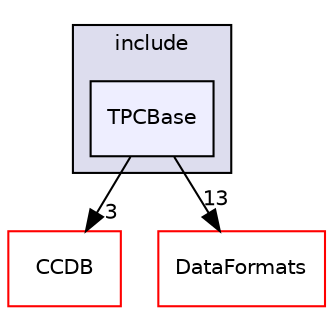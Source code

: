 digraph "/home/travis/build/AliceO2Group/AliceO2/Detectors/TPC/base/include/TPCBase" {
  bgcolor=transparent;
  compound=true
  node [ fontsize="10", fontname="Helvetica"];
  edge [ labelfontsize="10", labelfontname="Helvetica"];
  subgraph clusterdir_8878d5c3559bc3ebfb711a18a96e91b8 {
    graph [ bgcolor="#ddddee", pencolor="black", label="include" fontname="Helvetica", fontsize="10", URL="dir_8878d5c3559bc3ebfb711a18a96e91b8.html"]
  dir_239a27e254c844c85fd0f03c74d81139 [shape=box, label="TPCBase", style="filled", fillcolor="#eeeeff", pencolor="black", URL="dir_239a27e254c844c85fd0f03c74d81139.html"];
  }
  dir_6af676bf18881990e4083e191d0e63e0 [shape=box label="CCDB" color="red" URL="dir_6af676bf18881990e4083e191d0e63e0.html"];
  dir_2171f7ec022c5423887b07c69b2f5b48 [shape=box label="DataFormats" color="red" URL="dir_2171f7ec022c5423887b07c69b2f5b48.html"];
  dir_239a27e254c844c85fd0f03c74d81139->dir_6af676bf18881990e4083e191d0e63e0 [headlabel="3", labeldistance=1.5 headhref="dir_000234_000004.html"];
  dir_239a27e254c844c85fd0f03c74d81139->dir_2171f7ec022c5423887b07c69b2f5b48 [headlabel="13", labeldistance=1.5 headhref="dir_000234_000056.html"];
}

